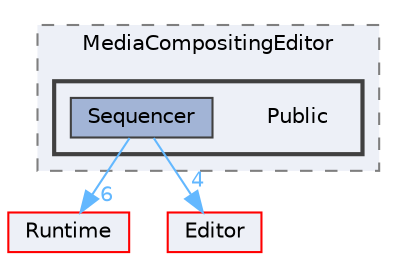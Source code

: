 digraph "Public"
{
 // INTERACTIVE_SVG=YES
 // LATEX_PDF_SIZE
  bgcolor="transparent";
  edge [fontname=Helvetica,fontsize=10,labelfontname=Helvetica,labelfontsize=10];
  node [fontname=Helvetica,fontsize=10,shape=box,height=0.2,width=0.4];
  compound=true
  subgraph clusterdir_1868210b84504f704929e24027b2738c {
    graph [ bgcolor="#edf0f7", pencolor="grey50", label="MediaCompositingEditor", fontname=Helvetica,fontsize=10 style="filled,dashed", URL="dir_1868210b84504f704929e24027b2738c.html",tooltip=""]
  subgraph clusterdir_aa923d4762e3640dc6cf4aa28f1c461d {
    graph [ bgcolor="#edf0f7", pencolor="grey25", label="", fontname=Helvetica,fontsize=10 style="filled,bold", URL="dir_aa923d4762e3640dc6cf4aa28f1c461d.html",tooltip=""]
    dir_aa923d4762e3640dc6cf4aa28f1c461d [shape=plaintext, label="Public"];
  dir_ac8a001fcbc1a2af84e01d1c0d6f8ac9 [label="Sequencer", fillcolor="#a2b4d6", color="grey25", style="filled", URL="dir_ac8a001fcbc1a2af84e01d1c0d6f8ac9.html",tooltip=""];
  }
  }
  dir_7536b172fbd480bfd146a1b1acd6856b [label="Runtime", fillcolor="#edf0f7", color="red", style="filled", URL="dir_7536b172fbd480bfd146a1b1acd6856b.html",tooltip=""];
  dir_b26507eead720464ba2ac6bbc6dcec5f [label="Editor", fillcolor="#edf0f7", color="red", style="filled", URL="dir_b26507eead720464ba2ac6bbc6dcec5f.html",tooltip=""];
  dir_ac8a001fcbc1a2af84e01d1c0d6f8ac9->dir_7536b172fbd480bfd146a1b1acd6856b [headlabel="6", labeldistance=1.5 headhref="dir_001012_000984.html" href="dir_001012_000984.html" color="steelblue1" fontcolor="steelblue1"];
  dir_ac8a001fcbc1a2af84e01d1c0d6f8ac9->dir_b26507eead720464ba2ac6bbc6dcec5f [headlabel="4", labeldistance=1.5 headhref="dir_001012_000357.html" href="dir_001012_000357.html" color="steelblue1" fontcolor="steelblue1"];
}
